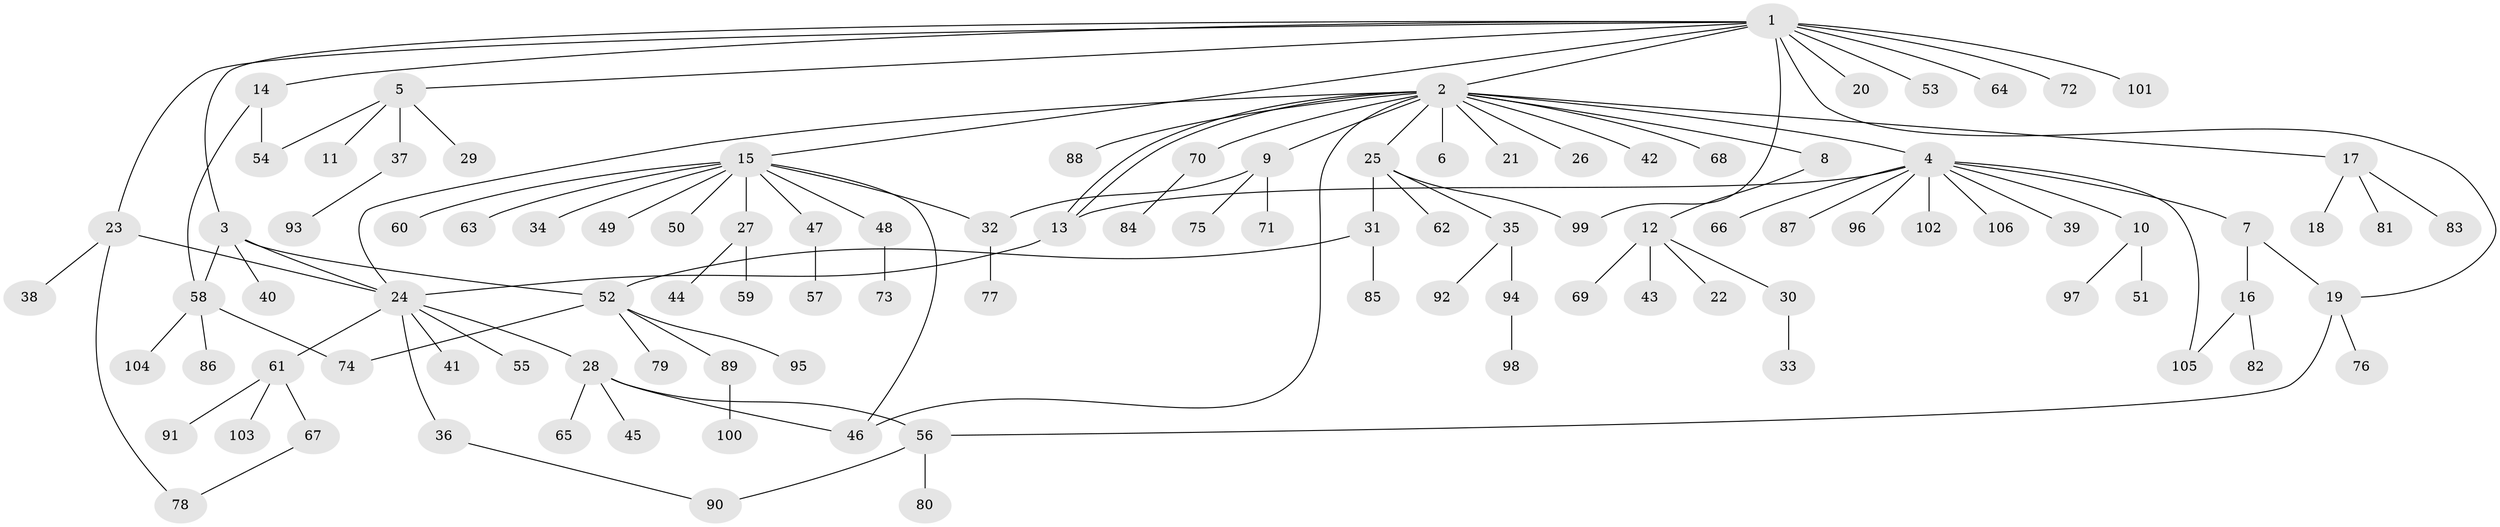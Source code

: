 // Generated by graph-tools (version 1.1) at 2025/35/03/09/25 02:35:25]
// undirected, 106 vertices, 123 edges
graph export_dot {
graph [start="1"]
  node [color=gray90,style=filled];
  1;
  2;
  3;
  4;
  5;
  6;
  7;
  8;
  9;
  10;
  11;
  12;
  13;
  14;
  15;
  16;
  17;
  18;
  19;
  20;
  21;
  22;
  23;
  24;
  25;
  26;
  27;
  28;
  29;
  30;
  31;
  32;
  33;
  34;
  35;
  36;
  37;
  38;
  39;
  40;
  41;
  42;
  43;
  44;
  45;
  46;
  47;
  48;
  49;
  50;
  51;
  52;
  53;
  54;
  55;
  56;
  57;
  58;
  59;
  60;
  61;
  62;
  63;
  64;
  65;
  66;
  67;
  68;
  69;
  70;
  71;
  72;
  73;
  74;
  75;
  76;
  77;
  78;
  79;
  80;
  81;
  82;
  83;
  84;
  85;
  86;
  87;
  88;
  89;
  90;
  91;
  92;
  93;
  94;
  95;
  96;
  97;
  98;
  99;
  100;
  101;
  102;
  103;
  104;
  105;
  106;
  1 -- 2;
  1 -- 3;
  1 -- 5;
  1 -- 14;
  1 -- 15;
  1 -- 19;
  1 -- 20;
  1 -- 23;
  1 -- 53;
  1 -- 64;
  1 -- 72;
  1 -- 99;
  1 -- 101;
  2 -- 4;
  2 -- 6;
  2 -- 8;
  2 -- 9;
  2 -- 13;
  2 -- 13;
  2 -- 17;
  2 -- 21;
  2 -- 24;
  2 -- 25;
  2 -- 26;
  2 -- 42;
  2 -- 46;
  2 -- 68;
  2 -- 70;
  2 -- 88;
  3 -- 24;
  3 -- 40;
  3 -- 52;
  3 -- 58;
  4 -- 7;
  4 -- 10;
  4 -- 13;
  4 -- 39;
  4 -- 66;
  4 -- 87;
  4 -- 96;
  4 -- 102;
  4 -- 105;
  4 -- 106;
  5 -- 11;
  5 -- 29;
  5 -- 37;
  5 -- 54;
  7 -- 16;
  7 -- 19;
  8 -- 12;
  9 -- 32;
  9 -- 71;
  9 -- 75;
  10 -- 51;
  10 -- 97;
  12 -- 22;
  12 -- 30;
  12 -- 43;
  12 -- 69;
  13 -- 24;
  14 -- 54;
  14 -- 58;
  15 -- 27;
  15 -- 32;
  15 -- 34;
  15 -- 46;
  15 -- 47;
  15 -- 48;
  15 -- 49;
  15 -- 50;
  15 -- 60;
  15 -- 63;
  16 -- 82;
  16 -- 105;
  17 -- 18;
  17 -- 81;
  17 -- 83;
  19 -- 56;
  19 -- 76;
  23 -- 24;
  23 -- 38;
  23 -- 78;
  24 -- 28;
  24 -- 36;
  24 -- 41;
  24 -- 55;
  24 -- 61;
  25 -- 31;
  25 -- 35;
  25 -- 62;
  25 -- 99;
  27 -- 44;
  27 -- 59;
  28 -- 45;
  28 -- 46;
  28 -- 56;
  28 -- 65;
  30 -- 33;
  31 -- 52;
  31 -- 85;
  32 -- 77;
  35 -- 92;
  35 -- 94;
  36 -- 90;
  37 -- 93;
  47 -- 57;
  48 -- 73;
  52 -- 74;
  52 -- 79;
  52 -- 89;
  52 -- 95;
  56 -- 80;
  56 -- 90;
  58 -- 74;
  58 -- 86;
  58 -- 104;
  61 -- 67;
  61 -- 91;
  61 -- 103;
  67 -- 78;
  70 -- 84;
  89 -- 100;
  94 -- 98;
}
